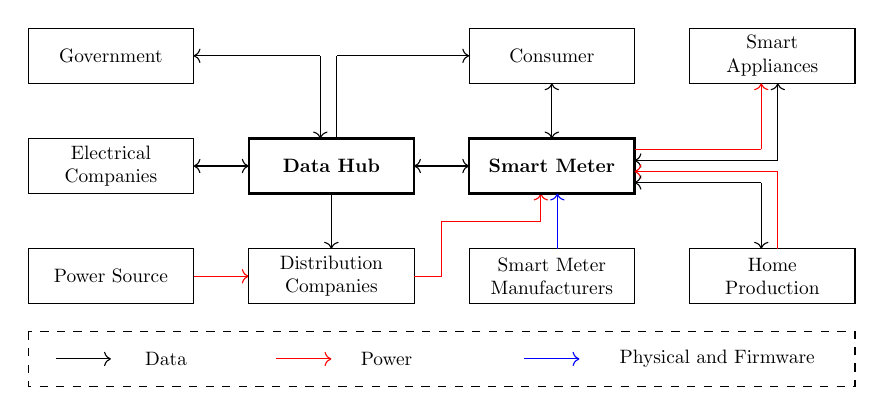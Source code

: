 \begin{tikzpicture}[scale=.7, every node/.style={scale=0.7}]
\newcommand*{\nodesize}{3}%

%\draw[help lines] (-1,-1) grid (20,20);

%legends
\draw[dashed] (0,-.5) rectangle (15,-1.5);
\draw[->] (.5,-1) -- (1.5,-1);
\node at (2.5,-1) {Data};
\draw[red,->] (4.5,-1) -- (5.5,-1);
\node at (6.5,-1) {Power};
\draw[blue, ->] (9,-1) -- (10,-1);
\node at (12.5,-1) {Physical and Firmware};


\draw (0,4) rectangle (3,5) node[pos=.5] {Government};
\draw[<-] (3,4.5) -- (5.3,4.5);
\draw[->] (5.3,4.5) -- (5.3,3);

\draw (0,0) rectangle (3, 1) node[pos=.5] {Power Source};
\draw[red, ->] (3, .5) -- (4, .5);

\draw (4,0) rectangle (7, 1) node[pos=.5, align=center] {Distribution\\Companies};
\draw[red] (7,.5) -- (7.5,.5);
\draw[red] (7.5,.5) -- (7.5,1.5);
\draw[red] (7.5,1.5) -- (9.3,1.5);
\draw[red, ->] (9.3, 1.5) -- (9.3, 2);

\draw (0,2) rectangle (3,3) node[pos=.5, align=center] {Electrical\\Companies};
\draw[<->] (3, 2.5) -- (4, 2.5);

\draw[thick] (4,2) rectangle (7,3) node[pos=.5] {\textbf{Data Hub}};
\draw[->] (5.5, 2) -- (5.5, 1);

\draw[thick] (8,2) rectangle (11,3) node[pos=.5] {\textbf{Smart Meter}};
\draw[<->] (7,2.5) -- (8, 2.5);

\draw (8,4) rectangle (11,5) node[pos=.5] {Consumer};
\draw[<->] (9.5, 3) -- (9.5, 4);
\draw (5.6,3) -- (5.6,4.5);
\draw[->] (5.6, 4.5) -- (8, 4.5);

\draw (8,0) rectangle (11,1) node[pos=.5, align=center] {Smart Meter\\Manufacturers};
\draw[blue, ->] (9.6,1) -- (9.6,2);

\draw (12,4) rectangle (15,5) node[pos=.5, align=center] {Smart\\Appliances};
\draw[red, ->] (13.3, 2.8) -- (13.3, 4);
\draw[red] (11,2.8) -- (13.3,2.8);

\draw[->] (13.6, 2.6) -- (13.6, 4);
\draw[<-] (11,2.6) -- (13.6,2.6);

\draw (12,0) rectangle (15,1) node[pos=.5, align=center] {Home\\Production};
\draw[red, <-] (11, 2.4) -- (13.6,2.4);
\draw[red] (13.6,2.4) -- (13.6,1);
\draw[<-] (11, 2.2) -- (13.3, 2.2);
\draw[->] (13.3,2.2) -- (13.3,1);

\end{tikzpicture}